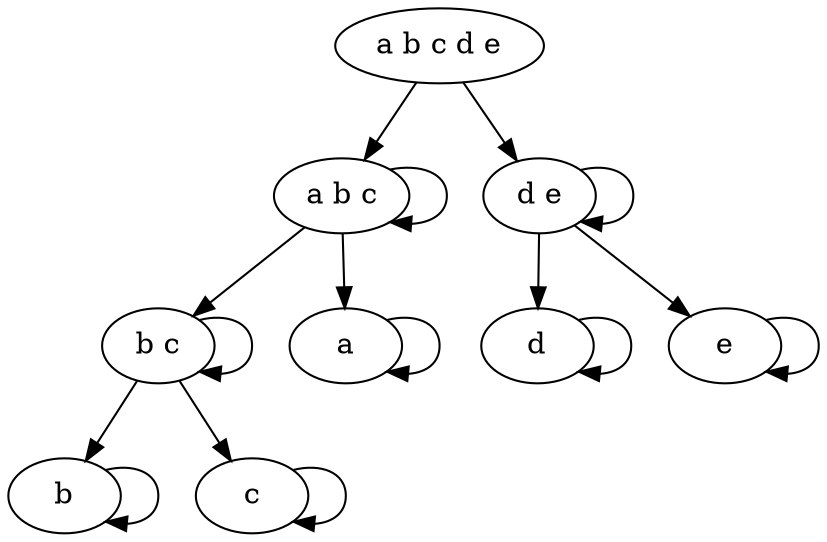 digraph "" {
	"a b c d e" -> "a b c";
	"a b c d e" -> "d e";
	"a b c" -> "a b c";
	"a b c" -> "b c";
	"a b c" -> a;
	"d e" -> "d e";
	"d e" -> d;
	"d e" -> e;
	"b c" -> "b c";
	"b c" -> b;
	"b c" -> c;
	a -> a;
	b -> b;
	c -> c;
	d -> d;
	e -> e;
}
